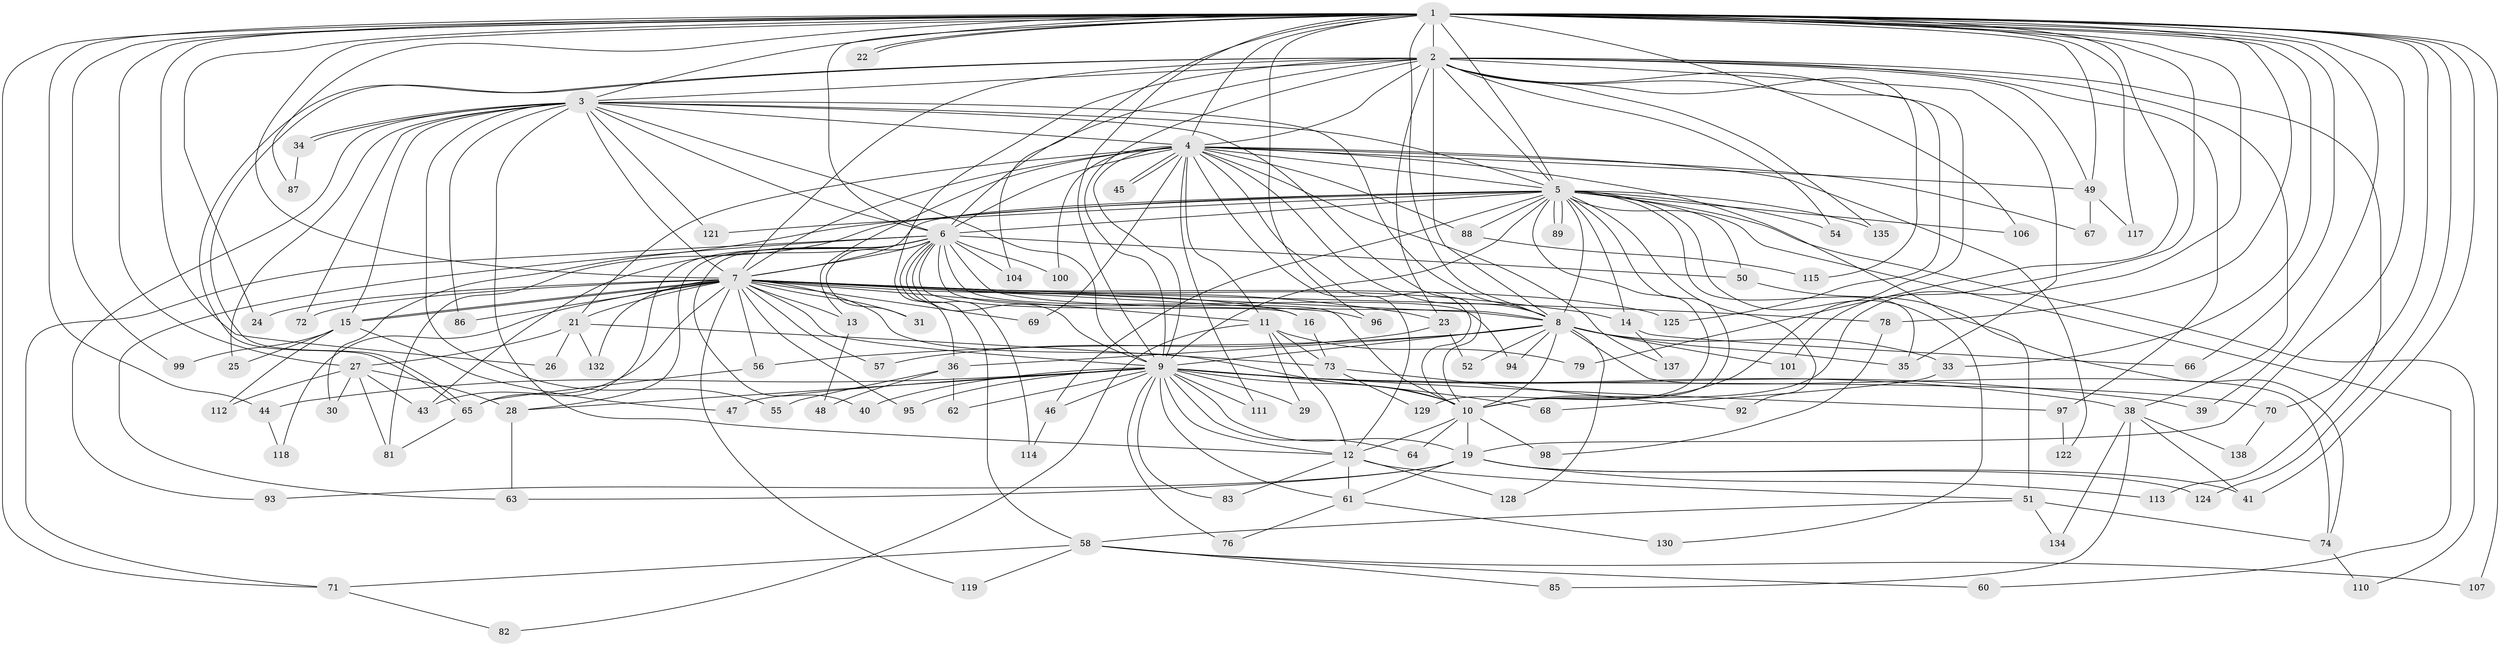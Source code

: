 // Generated by graph-tools (version 1.1) at 2025/51/02/27/25 19:51:47]
// undirected, 111 vertices, 265 edges
graph export_dot {
graph [start="1"]
  node [color=gray90,style=filled];
  1 [super="+20"];
  2;
  3 [super="+116"];
  4 [super="+37"];
  5 [super="+77"];
  6 [super="+126"];
  7 [super="+53"];
  8 [super="+90"];
  9 [super="+17"];
  10 [super="+131"];
  11 [super="+18"];
  12 [super="+120"];
  13;
  14;
  15 [super="+42"];
  16;
  19 [super="+32"];
  21 [super="+109"];
  22;
  23;
  24;
  25;
  26;
  27;
  28 [super="+84"];
  29;
  30;
  31;
  33;
  34;
  35 [super="+75"];
  36 [super="+127"];
  38 [super="+59"];
  39;
  40;
  41 [super="+91"];
  43;
  44;
  45;
  46;
  47;
  48;
  49 [super="+108"];
  50;
  51;
  52;
  54;
  55;
  56 [super="+136"];
  57;
  58 [super="+103"];
  60;
  61 [super="+102"];
  62;
  63 [super="+133"];
  64;
  65 [super="+123"];
  66;
  67;
  68;
  69;
  70;
  71 [super="+105"];
  72;
  73;
  74 [super="+80"];
  76;
  78;
  79;
  81;
  82;
  83;
  85;
  86;
  87;
  88;
  89;
  92;
  93;
  94;
  95;
  96;
  97;
  98;
  99;
  100;
  101;
  104;
  106;
  107;
  110;
  111;
  112;
  113;
  114;
  115;
  117;
  118;
  119;
  121;
  122;
  124;
  125;
  128;
  129;
  130;
  132;
  134;
  135;
  137;
  138;
  1 -- 2;
  1 -- 3;
  1 -- 4;
  1 -- 5 [weight=2];
  1 -- 6;
  1 -- 7;
  1 -- 8;
  1 -- 9;
  1 -- 10;
  1 -- 22;
  1 -- 22;
  1 -- 24;
  1 -- 26;
  1 -- 27;
  1 -- 33;
  1 -- 39;
  1 -- 44;
  1 -- 66;
  1 -- 78;
  1 -- 87;
  1 -- 96;
  1 -- 99;
  1 -- 101;
  1 -- 106;
  1 -- 107;
  1 -- 117;
  1 -- 124;
  1 -- 49;
  1 -- 70;
  1 -- 104;
  1 -- 41;
  1 -- 79;
  1 -- 71;
  1 -- 19;
  2 -- 3;
  2 -- 4;
  2 -- 5;
  2 -- 6;
  2 -- 7;
  2 -- 8 [weight=2];
  2 -- 9;
  2 -- 10;
  2 -- 23;
  2 -- 36 [weight=2];
  2 -- 38;
  2 -- 49;
  2 -- 54;
  2 -- 65;
  2 -- 65;
  2 -- 97;
  2 -- 113;
  2 -- 115;
  2 -- 125;
  2 -- 135;
  2 -- 35;
  3 -- 4;
  3 -- 5;
  3 -- 6;
  3 -- 7;
  3 -- 8;
  3 -- 9;
  3 -- 10;
  3 -- 12;
  3 -- 25;
  3 -- 34;
  3 -- 34;
  3 -- 55;
  3 -- 72;
  3 -- 86;
  3 -- 93;
  3 -- 121;
  3 -- 15;
  4 -- 5 [weight=2];
  4 -- 6;
  4 -- 7 [weight=2];
  4 -- 8;
  4 -- 9;
  4 -- 10;
  4 -- 11;
  4 -- 12;
  4 -- 13;
  4 -- 21;
  4 -- 45;
  4 -- 45;
  4 -- 49;
  4 -- 51;
  4 -- 67;
  4 -- 69;
  4 -- 88;
  4 -- 122;
  4 -- 137;
  4 -- 100;
  4 -- 111;
  5 -- 6;
  5 -- 7;
  5 -- 8;
  5 -- 9;
  5 -- 10;
  5 -- 14;
  5 -- 30;
  5 -- 35;
  5 -- 46;
  5 -- 50;
  5 -- 54;
  5 -- 60;
  5 -- 81;
  5 -- 88;
  5 -- 89;
  5 -- 89;
  5 -- 92;
  5 -- 106;
  5 -- 110;
  5 -- 121;
  5 -- 129;
  5 -- 130;
  5 -- 135;
  6 -- 7;
  6 -- 8;
  6 -- 9;
  6 -- 10;
  6 -- 16;
  6 -- 31;
  6 -- 40;
  6 -- 43;
  6 -- 50;
  6 -- 58 [weight=2];
  6 -- 71;
  6 -- 94;
  6 -- 100;
  6 -- 104;
  6 -- 114;
  6 -- 65;
  6 -- 28;
  6 -- 63;
  7 -- 8;
  7 -- 9;
  7 -- 10;
  7 -- 11;
  7 -- 13;
  7 -- 14;
  7 -- 15;
  7 -- 15;
  7 -- 16;
  7 -- 21;
  7 -- 23;
  7 -- 24;
  7 -- 31;
  7 -- 56;
  7 -- 57;
  7 -- 69;
  7 -- 72;
  7 -- 78;
  7 -- 86;
  7 -- 95;
  7 -- 96;
  7 -- 118;
  7 -- 119;
  7 -- 125;
  7 -- 132;
  7 -- 43;
  8 -- 9 [weight=2];
  8 -- 10;
  8 -- 33;
  8 -- 35;
  8 -- 36;
  8 -- 52;
  8 -- 56;
  8 -- 101;
  8 -- 128;
  8 -- 94;
  8 -- 74;
  9 -- 10;
  9 -- 19;
  9 -- 29;
  9 -- 38 [weight=2];
  9 -- 39;
  9 -- 40;
  9 -- 44;
  9 -- 46;
  9 -- 47;
  9 -- 61;
  9 -- 62;
  9 -- 64;
  9 -- 68;
  9 -- 70;
  9 -- 83;
  9 -- 97;
  9 -- 111;
  9 -- 28;
  9 -- 76;
  9 -- 95;
  9 -- 12;
  10 -- 19;
  10 -- 64;
  10 -- 98;
  10 -- 12;
  11 -- 73;
  11 -- 82;
  11 -- 12;
  11 -- 29;
  11 -- 79;
  12 -- 51;
  12 -- 61;
  12 -- 83;
  12 -- 128;
  13 -- 48;
  14 -- 66;
  14 -- 137;
  15 -- 25;
  15 -- 47;
  15 -- 112;
  15 -- 99;
  16 -- 73;
  19 -- 41;
  19 -- 113;
  19 -- 124;
  19 -- 61;
  19 -- 93;
  19 -- 63;
  21 -- 26;
  21 -- 27;
  21 -- 73;
  21 -- 132;
  23 -- 52;
  23 -- 57;
  27 -- 28;
  27 -- 30;
  27 -- 43;
  27 -- 81;
  27 -- 112;
  28 -- 63;
  33 -- 68;
  34 -- 87;
  36 -- 48;
  36 -- 55;
  36 -- 62;
  38 -- 85;
  38 -- 134;
  38 -- 138;
  38 -- 41;
  44 -- 118;
  46 -- 114;
  49 -- 67;
  49 -- 117;
  50 -- 74;
  51 -- 58;
  51 -- 74;
  51 -- 134;
  56 -- 65;
  58 -- 60;
  58 -- 71;
  58 -- 85;
  58 -- 119;
  58 -- 107;
  61 -- 76;
  61 -- 130;
  65 -- 81;
  70 -- 138;
  71 -- 82;
  73 -- 92;
  73 -- 129;
  74 -- 110;
  78 -- 98;
  88 -- 115;
  97 -- 122;
}
